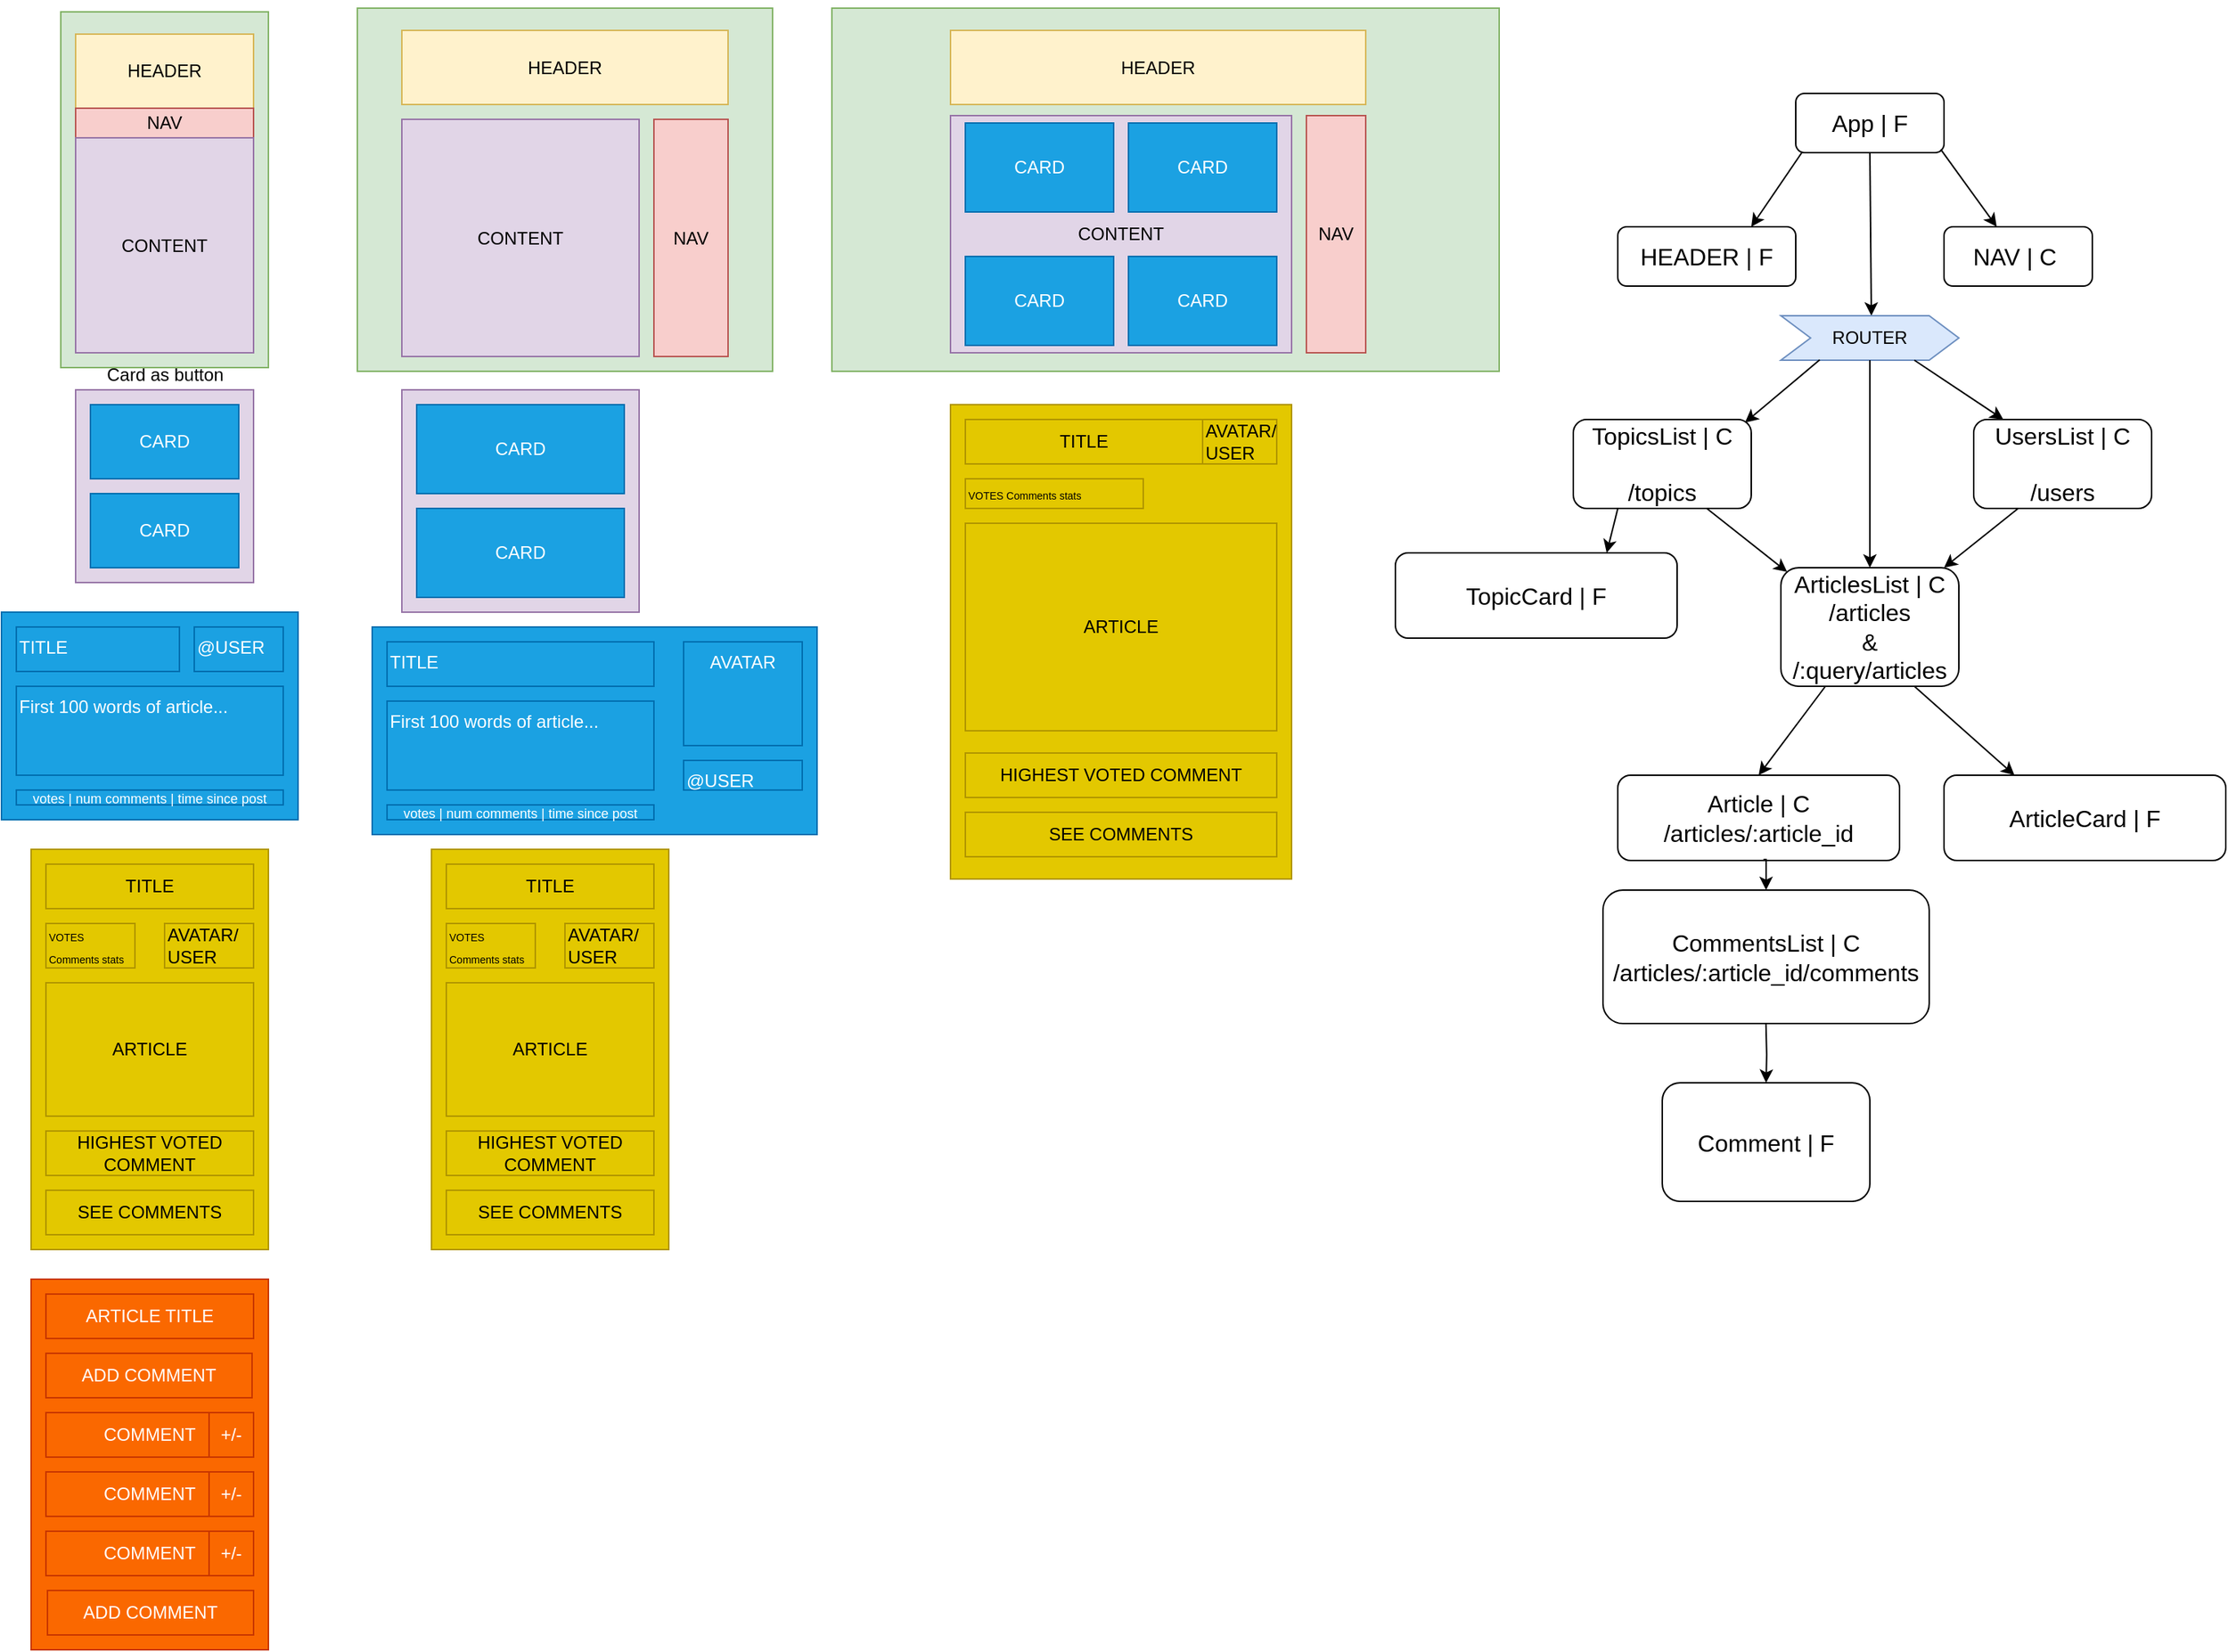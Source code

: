 <mxfile version="14.5.1" type="device"><diagram id="lXe79n0ZCMCR6eueU-ol" name="Page-1"><mxGraphModel dx="1656" dy="1125" grid="1" gridSize="10" guides="1" tooltips="1" connect="1" arrows="1" fold="1" page="1" pageScale="1" pageWidth="827" pageHeight="1169" math="0" shadow="0"><root><mxCell id="0"/><mxCell id="1" parent="0"/><mxCell id="-HvX-lItipRIwZu9i45I-22" value="" style="whiteSpace=wrap;html=1;fillColor=#e1d5e7;strokeColor=#9673a6;" parent="1" vertex="1"><mxGeometry x="300" y="270" width="160" height="150" as="geometry"/></mxCell><mxCell id="-HvX-lItipRIwZu9i45I-5" style="edgeStyle=orthogonalEdgeStyle;rounded=0;orthogonalLoop=1;jettySize=auto;html=1;exitX=0;exitY=0.5;exitDx=0;exitDy=0;entryX=0.5;entryY=0;entryDx=0;entryDy=0;" parent="1" source="-HvX-lItipRIwZu9i45I-1" target="-HvX-lItipRIwZu9i45I-2" edge="1"><mxGeometry relative="1" as="geometry"/></mxCell><mxCell id="-HvX-lItipRIwZu9i45I-1" value="&lt;p style=&quot;line-height: 0%&quot;&gt;&lt;br&gt;&lt;/p&gt;" style="whiteSpace=wrap;html=1;rotation=90;fillColor=#d5e8d4;strokeColor=#82b366;align=left;" parent="1" vertex="1"><mxGeometry x="20" y="65" width="240" height="140" as="geometry"/></mxCell><mxCell id="-HvX-lItipRIwZu9i45I-2" value="HEADER" style="whiteSpace=wrap;html=1;fillColor=#fff2cc;strokeColor=#d6b656;" parent="1" vertex="1"><mxGeometry x="80" y="30" width="120" height="50" as="geometry"/></mxCell><mxCell id="-HvX-lItipRIwZu9i45I-3" value="NAV" style="whiteSpace=wrap;html=1;fillColor=#f8cecc;strokeColor=#b85450;" parent="1" vertex="1"><mxGeometry x="80" y="80" width="120" height="20" as="geometry"/></mxCell><mxCell id="-HvX-lItipRIwZu9i45I-6" value="CONTENT" style="whiteSpace=wrap;html=1;fillColor=#e1d5e7;strokeColor=#9673a6;" parent="1" vertex="1"><mxGeometry x="80" y="100" width="120" height="145" as="geometry"/></mxCell><mxCell id="-HvX-lItipRIwZu9i45I-7" value="" style="whiteSpace=wrap;html=1;fillColor=#d5e8d4;strokeColor=#82b366;" parent="1" vertex="1"><mxGeometry x="270" y="12.5" width="280" height="245" as="geometry"/></mxCell><mxCell id="-HvX-lItipRIwZu9i45I-8" value="" style="whiteSpace=wrap;html=1;fillColor=#e1d5e7;strokeColor=#9673a6;" parent="1" vertex="1"><mxGeometry x="80" y="270" width="120" height="130" as="geometry"/></mxCell><mxCell id="-HvX-lItipRIwZu9i45I-9" value="CARD" style="whiteSpace=wrap;html=1;fillColor=#1ba1e2;strokeColor=#006EAF;fontColor=#ffffff;" parent="1" vertex="1"><mxGeometry x="90" y="280" width="100" height="50" as="geometry"/></mxCell><mxCell id="-HvX-lItipRIwZu9i45I-10" value="CARD" style="whiteSpace=wrap;html=1;fillColor=#1ba1e2;strokeColor=#006EAF;fontColor=#ffffff;" parent="1" vertex="1"><mxGeometry x="90" y="340" width="100" height="50" as="geometry"/></mxCell><mxCell id="-HvX-lItipRIwZu9i45I-11" value="" style="whiteSpace=wrap;html=1;fillColor=#1ba1e2;strokeColor=#006EAF;fontColor=#ffffff;" parent="1" vertex="1"><mxGeometry x="30" y="420" width="200" height="140" as="geometry"/></mxCell><mxCell id="-HvX-lItipRIwZu9i45I-12" value="TITLE" style="fillColor=#1ba1e2;horizontal=1;verticalAlign=top;align=left;labelBackgroundColor=none;labelBorderColor=none;whiteSpace=wrap;html=1;strokeColor=#006EAF;fontColor=#ffffff;" parent="1" vertex="1"><mxGeometry x="40" y="430" width="110" height="30" as="geometry"/></mxCell><mxCell id="-HvX-lItipRIwZu9i45I-13" value="@USER" style="whiteSpace=wrap;html=1;fillColor=#1ba1e2;horizontal=1;verticalAlign=top;align=left;strokeColor=#006EAF;fontColor=#ffffff;" parent="1" vertex="1"><mxGeometry x="160" y="430" width="60" height="30" as="geometry"/></mxCell><mxCell id="-HvX-lItipRIwZu9i45I-14" value="First 100 words of article..." style="whiteSpace=wrap;html=1;fillColor=#1ba1e2;horizontal=1;verticalAlign=top;align=left;strokeColor=#006EAF;fontColor=#ffffff;" parent="1" vertex="1"><mxGeometry x="40" y="470" width="180" height="60" as="geometry"/></mxCell><mxCell id="-HvX-lItipRIwZu9i45I-16" value="&lt;font style=&quot;font-size: 9px&quot;&gt;votes | num comments |&amp;nbsp;&lt;/font&gt;&lt;span style=&quot;font-size: 9px&quot;&gt;time since post&lt;/span&gt;" style="whiteSpace=wrap;html=1;fillColor=#1ba1e2;horizontal=1;verticalAlign=middle;align=center;strokeColor=#006EAF;fontColor=#ffffff;" parent="1" vertex="1"><mxGeometry x="40" y="540" width="180" height="10" as="geometry"/></mxCell><mxCell id="-HvX-lItipRIwZu9i45I-17" value="HEADER" style="whiteSpace=wrap;html=1;fillColor=#fff2cc;strokeColor=#d6b656;" parent="1" vertex="1"><mxGeometry x="300" y="27.5" width="220" height="50" as="geometry"/></mxCell><mxCell id="-HvX-lItipRIwZu9i45I-18" value="NAV" style="whiteSpace=wrap;html=1;fillColor=#f8cecc;strokeColor=#b85450;" parent="1" vertex="1"><mxGeometry x="470" y="87.5" width="50" height="160" as="geometry"/></mxCell><mxCell id="-HvX-lItipRIwZu9i45I-19" value="CONTENT" style="whiteSpace=wrap;html=1;fillColor=#e1d5e7;strokeColor=#9673a6;" parent="1" vertex="1"><mxGeometry x="300" y="87.5" width="160" height="160" as="geometry"/></mxCell><mxCell id="-HvX-lItipRIwZu9i45I-20" value="CARD" style="whiteSpace=wrap;html=1;fillColor=#1ba1e2;strokeColor=#006EAF;fontColor=#ffffff;" parent="1" vertex="1"><mxGeometry x="310" y="280" width="140" height="60" as="geometry"/></mxCell><mxCell id="-HvX-lItipRIwZu9i45I-23" value="CARD" style="whiteSpace=wrap;html=1;fillColor=#1ba1e2;strokeColor=#006EAF;fontColor=#ffffff;" parent="1" vertex="1"><mxGeometry x="310" y="350" width="140" height="60" as="geometry"/></mxCell><mxCell id="-HvX-lItipRIwZu9i45I-24" value="" style="whiteSpace=wrap;html=1;fillColor=#1ba1e2;strokeColor=#006EAF;fontColor=#ffffff;" parent="1" vertex="1"><mxGeometry x="280" y="430" width="300" height="140" as="geometry"/></mxCell><mxCell id="-HvX-lItipRIwZu9i45I-25" value="TITLE" style="fillColor=#1ba1e2;horizontal=1;verticalAlign=top;align=left;labelBackgroundColor=none;labelBorderColor=none;whiteSpace=wrap;html=1;strokeColor=#006EAF;fontColor=#ffffff;" parent="1" vertex="1"><mxGeometry x="290" y="440" width="180" height="30" as="geometry"/></mxCell><mxCell id="-HvX-lItipRIwZu9i45I-26" value="@USER" style="whiteSpace=wrap;html=1;fillColor=#1ba1e2;horizontal=1;verticalAlign=top;align=left;strokeColor=#006EAF;fontColor=#ffffff;" parent="1" vertex="1"><mxGeometry x="490" y="520" width="80" height="20" as="geometry"/></mxCell><mxCell id="-HvX-lItipRIwZu9i45I-27" value="First 100 words of article..." style="whiteSpace=wrap;html=1;fillColor=#1ba1e2;horizontal=1;verticalAlign=top;align=left;strokeColor=#006EAF;fontColor=#ffffff;" parent="1" vertex="1"><mxGeometry x="290" y="480" width="180" height="60" as="geometry"/></mxCell><mxCell id="-HvX-lItipRIwZu9i45I-29" value="AVATAR" style="whiteSpace=wrap;html=1;fillColor=#1ba1e2;horizontal=1;verticalAlign=top;align=center;strokeColor=#006EAF;fontColor=#ffffff;" parent="1" vertex="1"><mxGeometry x="490" y="440" width="80" height="70" as="geometry"/></mxCell><mxCell id="-HvX-lItipRIwZu9i45I-30" value="&lt;font color=&quot;#000000&quot;&gt;Card as button&lt;/font&gt;" style="text;html=1;resizable=0;autosize=1;align=center;verticalAlign=middle;points=[];fillColor=none;strokeColor=none;rounded=0;labelBackgroundColor=none;fontColor=#FFFFFF;" parent="1" vertex="1"><mxGeometry x="95" y="250" width="90" height="20" as="geometry"/></mxCell><mxCell id="-HvX-lItipRIwZu9i45I-33" value="" style="whiteSpace=wrap;html=1;fillColor=#d5e8d4;strokeColor=#82b366;" parent="1" vertex="1"><mxGeometry x="590" y="12.5" width="450" height="245" as="geometry"/></mxCell><mxCell id="-HvX-lItipRIwZu9i45I-34" value="HEADER" style="whiteSpace=wrap;html=1;fillColor=#fff2cc;strokeColor=#d6b656;" parent="1" vertex="1"><mxGeometry x="670" y="27.5" width="280" height="50" as="geometry"/></mxCell><mxCell id="-HvX-lItipRIwZu9i45I-35" value="NAV" style="whiteSpace=wrap;html=1;fillColor=#f8cecc;strokeColor=#b85450;" parent="1" vertex="1"><mxGeometry x="910" y="85" width="40" height="160" as="geometry"/></mxCell><mxCell id="-HvX-lItipRIwZu9i45I-36" value="CONTENT" style="whiteSpace=wrap;html=1;fillColor=#e1d5e7;strokeColor=#9673a6;" parent="1" vertex="1"><mxGeometry x="670" y="85" width="230" height="160" as="geometry"/></mxCell><mxCell id="-HvX-lItipRIwZu9i45I-38" value="CARD" style="whiteSpace=wrap;html=1;fillColor=#1ba1e2;strokeColor=#006EAF;fontColor=#ffffff;" parent="1" vertex="1"><mxGeometry x="680" y="90" width="100" height="60" as="geometry"/></mxCell><mxCell id="-HvX-lItipRIwZu9i45I-39" value="CARD" style="whiteSpace=wrap;html=1;fillColor=#1ba1e2;strokeColor=#006EAF;fontColor=#ffffff;" parent="1" vertex="1"><mxGeometry x="790" y="90" width="100" height="60" as="geometry"/></mxCell><mxCell id="-HvX-lItipRIwZu9i45I-40" value="CARD" style="whiteSpace=wrap;html=1;fillColor=#1ba1e2;strokeColor=#006EAF;fontColor=#ffffff;" parent="1" vertex="1"><mxGeometry x="680" y="180" width="100" height="60" as="geometry"/></mxCell><mxCell id="-HvX-lItipRIwZu9i45I-41" value="CARD" style="whiteSpace=wrap;html=1;fillColor=#1ba1e2;strokeColor=#006EAF;fontColor=#ffffff;" parent="1" vertex="1"><mxGeometry x="790" y="180" width="100" height="60" as="geometry"/></mxCell><mxCell id="-HvX-lItipRIwZu9i45I-42" value="" style="whiteSpace=wrap;html=1;labelBackgroundColor=none;fillColor=#e3c800;fontColor=#ffffff;align=left;strokeColor=#B09500;" parent="1" vertex="1"><mxGeometry x="50" y="580" width="160" height="270" as="geometry"/></mxCell><mxCell id="-HvX-lItipRIwZu9i45I-44" value="&lt;div&gt;&lt;span&gt;&lt;font color=&quot;#000000&quot;&gt;TITLE&lt;/font&gt;&lt;/span&gt;&lt;/div&gt;" style="whiteSpace=wrap;html=1;labelBackgroundColor=none;fillColor=#e3c800;fontColor=#ffffff;align=center;strokeColor=#B09500;" parent="1" vertex="1"><mxGeometry x="60" y="590" width="140" height="30" as="geometry"/></mxCell><mxCell id="-HvX-lItipRIwZu9i45I-45" value="&lt;font style=&quot;font-size: 9px&quot;&gt;votes | num comments |&amp;nbsp;&lt;/font&gt;&lt;span style=&quot;font-size: 9px&quot;&gt;time since post&lt;/span&gt;" style="whiteSpace=wrap;html=1;fillColor=#1ba1e2;horizontal=1;verticalAlign=middle;align=center;strokeColor=#006EAF;fontColor=#ffffff;" parent="1" vertex="1"><mxGeometry x="290" y="550" width="180" height="10" as="geometry"/></mxCell><mxCell id="-HvX-lItipRIwZu9i45I-47" value="&lt;font color=&quot;#000000&quot; style=&quot;font-size: 7px&quot;&gt;VOTES Comments stats&lt;/font&gt;" style="whiteSpace=wrap;html=1;labelBackgroundColor=none;fillColor=#e3c800;fontColor=#ffffff;align=left;strokeColor=#B09500;" parent="1" vertex="1"><mxGeometry x="60" y="630" width="60" height="30" as="geometry"/></mxCell><mxCell id="-HvX-lItipRIwZu9i45I-49" value="&lt;font color=&quot;#000000&quot;&gt;AVATAR/&lt;br&gt;USER&lt;/font&gt;" style="whiteSpace=wrap;html=1;labelBackgroundColor=none;fillColor=#e3c800;fontColor=#ffffff;align=left;strokeColor=#B09500;" parent="1" vertex="1"><mxGeometry x="140" y="630" width="60" height="30" as="geometry"/></mxCell><mxCell id="-HvX-lItipRIwZu9i45I-50" value="&lt;font color=&quot;#000000&quot;&gt;ARTICLE&lt;/font&gt;" style="whiteSpace=wrap;html=1;labelBackgroundColor=none;fillColor=#e3c800;fontColor=#ffffff;align=center;strokeColor=#B09500;" parent="1" vertex="1"><mxGeometry x="60" y="670" width="140" height="90" as="geometry"/></mxCell><mxCell id="-HvX-lItipRIwZu9i45I-51" value="&lt;font color=&quot;#000000&quot;&gt;HIGHEST VOTED COMMENT&lt;/font&gt;" style="whiteSpace=wrap;html=1;labelBackgroundColor=none;fillColor=#e3c800;fontColor=#ffffff;align=center;strokeColor=#B09500;" parent="1" vertex="1"><mxGeometry x="60" y="770" width="140" height="30" as="geometry"/></mxCell><mxCell id="-HvX-lItipRIwZu9i45I-58" value="" style="whiteSpace=wrap;html=1;labelBackgroundColor=none;fillColor=#e3c800;fontColor=#ffffff;align=left;strokeColor=#B09500;" parent="1" vertex="1"><mxGeometry x="670" y="280" width="230" height="320" as="geometry"/></mxCell><mxCell id="-HvX-lItipRIwZu9i45I-59" value="&lt;div&gt;&lt;span&gt;&lt;font color=&quot;#000000&quot;&gt;TITLE&lt;/font&gt;&lt;/span&gt;&lt;/div&gt;" style="whiteSpace=wrap;html=1;labelBackgroundColor=none;fillColor=#e3c800;fontColor=#ffffff;align=center;strokeColor=#B09500;" parent="1" vertex="1"><mxGeometry x="680" y="290" width="160" height="30" as="geometry"/></mxCell><mxCell id="-HvX-lItipRIwZu9i45I-60" value="&lt;font color=&quot;#000000&quot; style=&quot;font-size: 7px&quot;&gt;VOTES Comments stats&lt;/font&gt;" style="whiteSpace=wrap;html=1;labelBackgroundColor=none;fillColor=#e3c800;fontColor=#ffffff;align=left;strokeColor=#B09500;" parent="1" vertex="1"><mxGeometry x="680" y="330" width="120" height="20" as="geometry"/></mxCell><mxCell id="-HvX-lItipRIwZu9i45I-61" value="&lt;font color=&quot;#000000&quot;&gt;AVATAR/&lt;br&gt;USER&lt;/font&gt;" style="whiteSpace=wrap;html=1;labelBackgroundColor=none;fillColor=#e3c800;fontColor=#ffffff;align=left;strokeColor=#B09500;" parent="1" vertex="1"><mxGeometry x="840" y="290" width="50" height="30" as="geometry"/></mxCell><mxCell id="-HvX-lItipRIwZu9i45I-62" value="&lt;font color=&quot;#000000&quot;&gt;ARTICLE&lt;/font&gt;" style="whiteSpace=wrap;html=1;labelBackgroundColor=none;fillColor=#e3c800;fontColor=#ffffff;align=center;strokeColor=#B09500;" parent="1" vertex="1"><mxGeometry x="680" y="360" width="210" height="140" as="geometry"/></mxCell><mxCell id="-HvX-lItipRIwZu9i45I-79" value="&lt;font color=&quot;#000000&quot;&gt;&lt;span style=&quot;font-size: 16px&quot;&gt;App | F&lt;/span&gt;&lt;/font&gt;" style="rounded=1;whiteSpace=wrap;html=1;labelBackgroundColor=none;fillColor=none;fontColor=#FFFFFF;align=center;" parent="1" vertex="1"><mxGeometry x="1240" y="70" width="100" height="40" as="geometry"/></mxCell><mxCell id="-HvX-lItipRIwZu9i45I-80" value="&lt;font color=&quot;#000000&quot; style=&quot;font-size: 16px&quot;&gt;HEADER | F&lt;/font&gt;" style="rounded=1;whiteSpace=wrap;html=1;labelBackgroundColor=none;fillColor=none;fontColor=#FFFFFF;align=center;" parent="1" vertex="1"><mxGeometry x="1120" y="160" width="120" height="40" as="geometry"/></mxCell><mxCell id="-HvX-lItipRIwZu9i45I-81" value="&lt;font color=&quot;#000000&quot; style=&quot;font-size: 16px&quot;&gt;NAV | C&amp;nbsp;&lt;/font&gt;" style="rounded=1;whiteSpace=wrap;html=1;labelBackgroundColor=none;fillColor=none;fontColor=#FFFFFF;align=center;" parent="1" vertex="1"><mxGeometry x="1340" y="160" width="100" height="40" as="geometry"/></mxCell><mxCell id="-HvX-lItipRIwZu9i45I-82" value="" style="endArrow=classic;html=1;fontColor=#FFFFFF;exitX=0.978;exitY=0.946;exitDx=0;exitDy=0;exitPerimeter=0;" parent="1" source="-HvX-lItipRIwZu9i45I-79" target="-HvX-lItipRIwZu9i45I-81" edge="1"><mxGeometry width="50" height="50" relative="1" as="geometry"><mxPoint x="1340" y="110" as="sourcePoint"/><mxPoint x="1530" y="220" as="targetPoint"/></mxGeometry></mxCell><mxCell id="-HvX-lItipRIwZu9i45I-83" value="" style="endArrow=classic;html=1;fontColor=#FFFFFF;exitX=0.044;exitY=0.988;exitDx=0;exitDy=0;exitPerimeter=0;entryX=0.75;entryY=0;entryDx=0;entryDy=0;" parent="1" source="-HvX-lItipRIwZu9i45I-79" target="-HvX-lItipRIwZu9i45I-80" edge="1"><mxGeometry width="50" height="50" relative="1" as="geometry"><mxPoint x="1241" y="108.92" as="sourcePoint"/><mxPoint x="1278.732" y="161.08" as="targetPoint"/></mxGeometry></mxCell><mxCell id="-HvX-lItipRIwZu9i45I-85" value="" style="endArrow=classic;html=1;fontColor=#FFFFFF;exitX=0.5;exitY=1;exitDx=0;exitDy=0;entryX=0.5;entryY=0;entryDx=0;entryDy=0;" parent="1" source="-HvX-lItipRIwZu9i45I-79" edge="1"><mxGeometry width="50" height="50" relative="1" as="geometry"><mxPoint x="1347.8" y="117.84" as="sourcePoint"/><mxPoint x="1291" y="220" as="targetPoint"/></mxGeometry></mxCell><mxCell id="-HvX-lItipRIwZu9i45I-88" value="&lt;font color=&quot;#000000&quot;&gt;ROUTER&lt;/font&gt;" style="shape=step;perimeter=stepPerimeter;whiteSpace=wrap;html=1;fixedSize=1;rounded=0;shadow=0;glass=0;sketch=0;fillColor=#dae8fc;align=center;strokeColor=#6c8ebf;" parent="1" vertex="1"><mxGeometry x="1230" y="220" width="120" height="30" as="geometry"/></mxCell><mxCell id="-HvX-lItipRIwZu9i45I-90" value="&lt;font color=&quot;#000000&quot; style=&quot;font-size: 16px&quot;&gt;ArticlesList | C&lt;br&gt;/articles&lt;br&gt;&amp;amp;&lt;br&gt;/:query/articles&lt;br&gt;&lt;/font&gt;" style="rounded=1;whiteSpace=wrap;html=1;labelBackgroundColor=none;fillColor=none;fontColor=#FFFFFF;align=center;" parent="1" vertex="1"><mxGeometry x="1230" y="390" width="120" height="80" as="geometry"/></mxCell><mxCell id="-HvX-lItipRIwZu9i45I-91" value="&lt;font color=&quot;#000000&quot; style=&quot;font-size: 16px&quot;&gt;TopicsList | C&lt;br&gt;&lt;br&gt;/topics&lt;br&gt;&lt;/font&gt;" style="rounded=1;whiteSpace=wrap;html=1;labelBackgroundColor=none;fillColor=none;fontColor=#FFFFFF;align=center;" parent="1" vertex="1"><mxGeometry x="1090" y="290" width="120" height="60" as="geometry"/></mxCell><mxCell id="-HvX-lItipRIwZu9i45I-92" value="&lt;font color=&quot;#000000&quot; style=&quot;font-size: 16px&quot;&gt;UsersList | C&lt;br&gt;&lt;br&gt;/users&lt;br&gt;&lt;/font&gt;" style="rounded=1;whiteSpace=wrap;html=1;labelBackgroundColor=none;fillColor=none;fontColor=#FFFFFF;align=center;" parent="1" vertex="1"><mxGeometry x="1360" y="290" width="120" height="60" as="geometry"/></mxCell><mxCell id="-HvX-lItipRIwZu9i45I-104" value="" style="endArrow=classic;html=1;fontColor=#FFFFFF;entryX=0.5;entryY=0;entryDx=0;entryDy=0;exitX=0.5;exitY=1;exitDx=0;exitDy=0;" parent="1" source="-HvX-lItipRIwZu9i45I-88" target="-HvX-lItipRIwZu9i45I-90" edge="1"><mxGeometry width="50" height="50" relative="1" as="geometry"><mxPoint x="1341" y="260.0" as="sourcePoint"/><mxPoint x="1370.96" y="284.68" as="targetPoint"/></mxGeometry></mxCell><mxCell id="-HvX-lItipRIwZu9i45I-105" value="" style="endArrow=classic;html=1;fontColor=#FFFFFF;entryX=0.965;entryY=0.035;entryDx=0;entryDy=0;exitX=0.218;exitY=0.993;exitDx=0;exitDy=0;exitPerimeter=0;entryPerimeter=0;" parent="1" source="-HvX-lItipRIwZu9i45I-88" target="-HvX-lItipRIwZu9i45I-91" edge="1"><mxGeometry width="50" height="50" relative="1" as="geometry"><mxPoint x="1243" y="260.6" as="sourcePoint"/><mxPoint x="1209.04" y="285.8" as="targetPoint"/></mxGeometry></mxCell><mxCell id="-HvX-lItipRIwZu9i45I-106" value="" style="endArrow=classic;html=1;fontColor=#FFFFFF;exitX=0.75;exitY=1;exitDx=0;exitDy=0;" parent="1" source="-HvX-lItipRIwZu9i45I-88" target="-HvX-lItipRIwZu9i45I-92" edge="1"><mxGeometry width="50" height="50" relative="1" as="geometry"><mxPoint x="1332.12" y="249.92" as="sourcePoint"/><mxPoint x="1360" y="288" as="targetPoint"/><Array as="points"><mxPoint x="1380" y="290"/></Array></mxGeometry></mxCell><mxCell id="-HvX-lItipRIwZu9i45I-108" value="&lt;font color=&quot;#000000&quot; style=&quot;font-size: 16px&quot;&gt;Article | C&lt;br&gt;/articles/:article_id&lt;br&gt;&lt;/font&gt;" style="rounded=1;whiteSpace=wrap;html=1;labelBackgroundColor=none;fillColor=none;fontColor=#FFFFFF;align=center;" parent="1" vertex="1"><mxGeometry x="1120" y="530" width="190" height="57.5" as="geometry"/></mxCell><mxCell id="-HvX-lItipRIwZu9i45I-109" value="&lt;font color=&quot;#000000&quot; style=&quot;font-size: 16px&quot;&gt;CommentsList | C&lt;br&gt;/articles/:article_id/comments&lt;br&gt;&lt;/font&gt;" style="rounded=1;whiteSpace=wrap;html=1;labelBackgroundColor=none;fillColor=none;fontColor=#FFFFFF;align=center;" parent="1" vertex="1"><mxGeometry x="1110" y="607.5" width="220" height="90" as="geometry"/></mxCell><mxCell id="-HvX-lItipRIwZu9i45I-110" value="&lt;font color=&quot;#000000&quot; style=&quot;font-size: 16px&quot;&gt;Comment | F&lt;br&gt;&lt;/font&gt;" style="rounded=1;whiteSpace=wrap;html=1;labelBackgroundColor=none;fillColor=none;fontColor=#FFFFFF;align=center;" parent="1" vertex="1"><mxGeometry x="1150" y="737.5" width="140" height="80" as="geometry"/></mxCell><mxCell id="-HvX-lItipRIwZu9i45I-113" value="" style="endArrow=classic;html=1;fontColor=#FFFFFF;entryX=0.035;entryY=0.036;entryDx=0;entryDy=0;exitX=0.75;exitY=1;exitDx=0;exitDy=0;entryPerimeter=0;" parent="1" source="-HvX-lItipRIwZu9i45I-91" target="-HvX-lItipRIwZu9i45I-90" edge="1"><mxGeometry width="50" height="50" relative="1" as="geometry"><mxPoint x="1300" y="260" as="sourcePoint"/><mxPoint x="1224.56" y="372.28" as="targetPoint"/></mxGeometry></mxCell><mxCell id="-HvX-lItipRIwZu9i45I-116" value="" style="edgeStyle=orthogonalEdgeStyle;rounded=0;orthogonalLoop=1;jettySize=auto;html=1;fontColor=#FFFFFF;entryX=0.5;entryY=0;entryDx=0;entryDy=0;exitX=0.517;exitY=0.989;exitDx=0;exitDy=0;exitPerimeter=0;" parent="1" target="-HvX-lItipRIwZu9i45I-109" edge="1" source="-HvX-lItipRIwZu9i45I-108"><mxGeometry relative="1" as="geometry"><mxPoint x="1220" y="592.5" as="sourcePoint"/><mxPoint x="1220" y="570" as="targetPoint"/></mxGeometry></mxCell><mxCell id="-HvX-lItipRIwZu9i45I-117" value="" style="edgeStyle=orthogonalEdgeStyle;rounded=0;orthogonalLoop=1;jettySize=auto;html=1;fontColor=#FFFFFF;entryX=0.5;entryY=0;entryDx=0;entryDy=0;" parent="1" target="-HvX-lItipRIwZu9i45I-110" edge="1"><mxGeometry relative="1" as="geometry"><mxPoint x="1219.9" y="697.5" as="sourcePoint"/><mxPoint x="1220.04" y="717.5" as="targetPoint"/></mxGeometry></mxCell><mxCell id="-HvX-lItipRIwZu9i45I-120" value="" style="endArrow=classic;html=1;fontColor=#FFFFFF;exitX=0.25;exitY=1;exitDx=0;exitDy=0;" parent="1" source="-HvX-lItipRIwZu9i45I-92" target="-HvX-lItipRIwZu9i45I-90" edge="1"><mxGeometry width="50" height="50" relative="1" as="geometry"><mxPoint x="1165.64" y="339.8" as="sourcePoint"/><mxPoint x="1244.2" y="381.44" as="targetPoint"/></mxGeometry></mxCell><mxCell id="-HvX-lItipRIwZu9i45I-123" value="&lt;font color=&quot;#000000&quot;&gt;SEE COMMENTS&lt;/font&gt;" style="whiteSpace=wrap;html=1;labelBackgroundColor=none;fillColor=#e3c800;fontColor=#ffffff;align=center;strokeColor=#B09500;" parent="1" vertex="1"><mxGeometry x="60" y="810" width="140" height="30" as="geometry"/></mxCell><mxCell id="-HvX-lItipRIwZu9i45I-133" value="" style="whiteSpace=wrap;html=1;labelBackgroundColor=none;fillColor=#e3c800;fontColor=#ffffff;align=left;strokeColor=#B09500;" parent="1" vertex="1"><mxGeometry x="320" y="580" width="160" height="270" as="geometry"/></mxCell><mxCell id="-HvX-lItipRIwZu9i45I-134" value="&lt;div&gt;&lt;span&gt;&lt;font color=&quot;#000000&quot;&gt;TITLE&lt;/font&gt;&lt;/span&gt;&lt;/div&gt;" style="whiteSpace=wrap;html=1;labelBackgroundColor=none;fillColor=#e3c800;fontColor=#ffffff;align=center;strokeColor=#B09500;" parent="1" vertex="1"><mxGeometry x="330" y="590" width="140" height="30" as="geometry"/></mxCell><mxCell id="-HvX-lItipRIwZu9i45I-135" value="&lt;font color=&quot;#000000&quot; style=&quot;font-size: 7px&quot;&gt;VOTES Comments stats&lt;/font&gt;" style="whiteSpace=wrap;html=1;labelBackgroundColor=none;fillColor=#e3c800;fontColor=#ffffff;align=left;strokeColor=#B09500;" parent="1" vertex="1"><mxGeometry x="330" y="630" width="60" height="30" as="geometry"/></mxCell><mxCell id="-HvX-lItipRIwZu9i45I-136" value="&lt;font color=&quot;#000000&quot;&gt;AVATAR/&lt;br&gt;USER&lt;/font&gt;" style="whiteSpace=wrap;html=1;labelBackgroundColor=none;fillColor=#e3c800;fontColor=#ffffff;align=left;strokeColor=#B09500;" parent="1" vertex="1"><mxGeometry x="410" y="630" width="60" height="30" as="geometry"/></mxCell><mxCell id="-HvX-lItipRIwZu9i45I-137" value="&lt;font color=&quot;#000000&quot;&gt;ARTICLE&lt;/font&gt;" style="whiteSpace=wrap;html=1;labelBackgroundColor=none;fillColor=#e3c800;fontColor=#ffffff;align=center;strokeColor=#B09500;" parent="1" vertex="1"><mxGeometry x="330" y="670" width="140" height="90" as="geometry"/></mxCell><mxCell id="-HvX-lItipRIwZu9i45I-138" value="&lt;font color=&quot;#000000&quot;&gt;HIGHEST VOTED COMMENT&lt;/font&gt;" style="whiteSpace=wrap;html=1;labelBackgroundColor=none;fillColor=#e3c800;fontColor=#ffffff;align=center;strokeColor=#B09500;" parent="1" vertex="1"><mxGeometry x="330" y="770" width="140" height="30" as="geometry"/></mxCell><mxCell id="-HvX-lItipRIwZu9i45I-139" value="&lt;font color=&quot;#000000&quot;&gt;SEE COMMENTS&lt;/font&gt;" style="whiteSpace=wrap;html=1;labelBackgroundColor=none;fillColor=#e3c800;fontColor=#ffffff;align=center;strokeColor=#B09500;" parent="1" vertex="1"><mxGeometry x="330" y="810" width="140" height="30" as="geometry"/></mxCell><mxCell id="-HvX-lItipRIwZu9i45I-142" value="&lt;font color=&quot;#000000&quot;&gt;HIGHEST VOTED COMMENT&lt;/font&gt;" style="whiteSpace=wrap;html=1;labelBackgroundColor=none;fillColor=#e3c800;fontColor=#ffffff;align=center;strokeColor=#B09500;" parent="1" vertex="1"><mxGeometry x="680" y="515" width="210" height="30" as="geometry"/></mxCell><mxCell id="-HvX-lItipRIwZu9i45I-143" value="&lt;font color=&quot;#000000&quot;&gt;SEE COMMENTS&lt;/font&gt;" style="whiteSpace=wrap;html=1;labelBackgroundColor=none;fillColor=#e3c800;fontColor=#ffffff;align=center;strokeColor=#B09500;" parent="1" vertex="1"><mxGeometry x="680" y="555" width="210" height="30" as="geometry"/></mxCell><mxCell id="-HvX-lItipRIwZu9i45I-144" value="" style="whiteSpace=wrap;html=1;rounded=0;shadow=0;glass=0;sketch=0;fillColor=#fa6800;fontColor=#ffffff;align=left;strokeColor=#C73500;" parent="1" vertex="1"><mxGeometry x="50" y="870" width="160" height="250" as="geometry"/></mxCell><mxCell id="-HvX-lItipRIwZu9i45I-145" value="ARTICLE TITLE" style="whiteSpace=wrap;html=1;rounded=0;shadow=0;glass=0;sketch=0;fillColor=#fa6800;fontColor=#ffffff;align=center;strokeColor=#C73500;" parent="1" vertex="1"><mxGeometry x="60" y="880" width="140" height="30" as="geometry"/></mxCell><mxCell id="-HvX-lItipRIwZu9i45I-146" value="COMMENT" style="whiteSpace=wrap;html=1;rounded=0;shadow=0;glass=0;sketch=0;fillColor=#fa6800;fontColor=#ffffff;align=center;strokeColor=#C73500;" parent="1" vertex="1"><mxGeometry x="60" y="960" width="140" height="30" as="geometry"/></mxCell><mxCell id="-HvX-lItipRIwZu9i45I-147" value="COMMENT" style="whiteSpace=wrap;html=1;rounded=0;shadow=0;glass=0;sketch=0;fillColor=#fa6800;fontColor=#ffffff;align=center;strokeColor=#C73500;" parent="1" vertex="1"><mxGeometry x="60" y="1000" width="140" height="30" as="geometry"/></mxCell><mxCell id="-HvX-lItipRIwZu9i45I-148" value="COMMENT" style="whiteSpace=wrap;html=1;rounded=0;shadow=0;glass=0;sketch=0;fillColor=#fa6800;fontColor=#ffffff;align=center;strokeColor=#C73500;" parent="1" vertex="1"><mxGeometry x="60" y="1040" width="140" height="30" as="geometry"/></mxCell><mxCell id="-HvX-lItipRIwZu9i45I-149" value="ADD COMMENT" style="whiteSpace=wrap;html=1;rounded=0;shadow=0;glass=0;sketch=0;fillColor=#fa6800;fontColor=#ffffff;align=center;strokeColor=#C73500;" parent="1" vertex="1"><mxGeometry x="60" y="920" width="139" height="30" as="geometry"/></mxCell><mxCell id="-HvX-lItipRIwZu9i45I-150" value="ADD COMMENT" style="whiteSpace=wrap;html=1;rounded=0;shadow=0;glass=0;sketch=0;fillColor=#fa6800;fontColor=#ffffff;align=center;strokeColor=#C73500;" parent="1" vertex="1"><mxGeometry x="61" y="1080" width="139" height="30" as="geometry"/></mxCell><mxCell id="-HvX-lItipRIwZu9i45I-151" value="+/-" style="whiteSpace=wrap;html=1;rounded=0;shadow=0;glass=0;sketch=0;fillColor=#fa6800;fontColor=#ffffff;align=center;strokeColor=#C73500;" parent="1" vertex="1"><mxGeometry x="170" y="960" width="30" height="30" as="geometry"/></mxCell><mxCell id="-HvX-lItipRIwZu9i45I-152" value="+/-" style="whiteSpace=wrap;html=1;rounded=0;shadow=0;glass=0;sketch=0;fillColor=#fa6800;fontColor=#ffffff;align=center;strokeColor=#C73500;" parent="1" vertex="1"><mxGeometry x="170" y="1000" width="30" height="30" as="geometry"/></mxCell><mxCell id="-HvX-lItipRIwZu9i45I-153" value="+/-" style="whiteSpace=wrap;html=1;rounded=0;shadow=0;glass=0;sketch=0;fillColor=#fa6800;fontColor=#ffffff;align=center;strokeColor=#C73500;" parent="1" vertex="1"><mxGeometry x="170" y="1040" width="30" height="30" as="geometry"/></mxCell><mxCell id="ZBSAP2BT5bho--uAO_ZB-1" value="&lt;font color=&quot;#000000&quot; style=&quot;font-size: 16px&quot;&gt;ArticleCard | F&lt;br&gt;&lt;/font&gt;" style="rounded=1;whiteSpace=wrap;html=1;labelBackgroundColor=none;fillColor=none;fontColor=#FFFFFF;align=center;" vertex="1" parent="1"><mxGeometry x="1340" y="530" width="190" height="57.5" as="geometry"/></mxCell><mxCell id="ZBSAP2BT5bho--uAO_ZB-2" value="" style="endArrow=classic;html=1;fontColor=#FFFFFF;exitX=0.75;exitY=1;exitDx=0;exitDy=0;entryX=0.25;entryY=0;entryDx=0;entryDy=0;" edge="1" parent="1" source="-HvX-lItipRIwZu9i45I-90" target="ZBSAP2BT5bho--uAO_ZB-1"><mxGeometry width="50" height="50" relative="1" as="geometry"><mxPoint x="1400" y="360" as="sourcePoint"/><mxPoint x="1357.143" y="390" as="targetPoint"/></mxGeometry></mxCell><mxCell id="ZBSAP2BT5bho--uAO_ZB-3" value="" style="endArrow=classic;html=1;fontColor=#FFFFFF;exitX=0.25;exitY=1;exitDx=0;exitDy=0;entryX=0.5;entryY=0;entryDx=0;entryDy=0;" edge="1" parent="1" source="-HvX-lItipRIwZu9i45I-90" target="-HvX-lItipRIwZu9i45I-108"><mxGeometry width="50" height="50" relative="1" as="geometry"><mxPoint x="1360" y="470" as="sourcePoint"/><mxPoint x="1370" y="507.5" as="targetPoint"/></mxGeometry></mxCell><mxCell id="ZBSAP2BT5bho--uAO_ZB-4" value="&lt;font color=&quot;#000000&quot; style=&quot;font-size: 16px&quot;&gt;TopicCard | F&lt;br&gt;&lt;/font&gt;" style="rounded=1;whiteSpace=wrap;html=1;labelBackgroundColor=none;fillColor=none;fontColor=#FFFFFF;align=center;" vertex="1" parent="1"><mxGeometry x="970" y="380" width="190" height="57.5" as="geometry"/></mxCell><mxCell id="ZBSAP2BT5bho--uAO_ZB-5" value="" style="endArrow=classic;html=1;fontColor=#FFFFFF;entryX=0.75;entryY=0;entryDx=0;entryDy=0;exitX=0.25;exitY=1;exitDx=0;exitDy=0;" edge="1" parent="1" source="-HvX-lItipRIwZu9i45I-91" target="ZBSAP2BT5bho--uAO_ZB-4"><mxGeometry width="50" height="50" relative="1" as="geometry"><mxPoint x="1190.0" y="360" as="sourcePoint"/><mxPoint x="1244.2" y="392.88" as="targetPoint"/></mxGeometry></mxCell></root></mxGraphModel></diagram></mxfile>